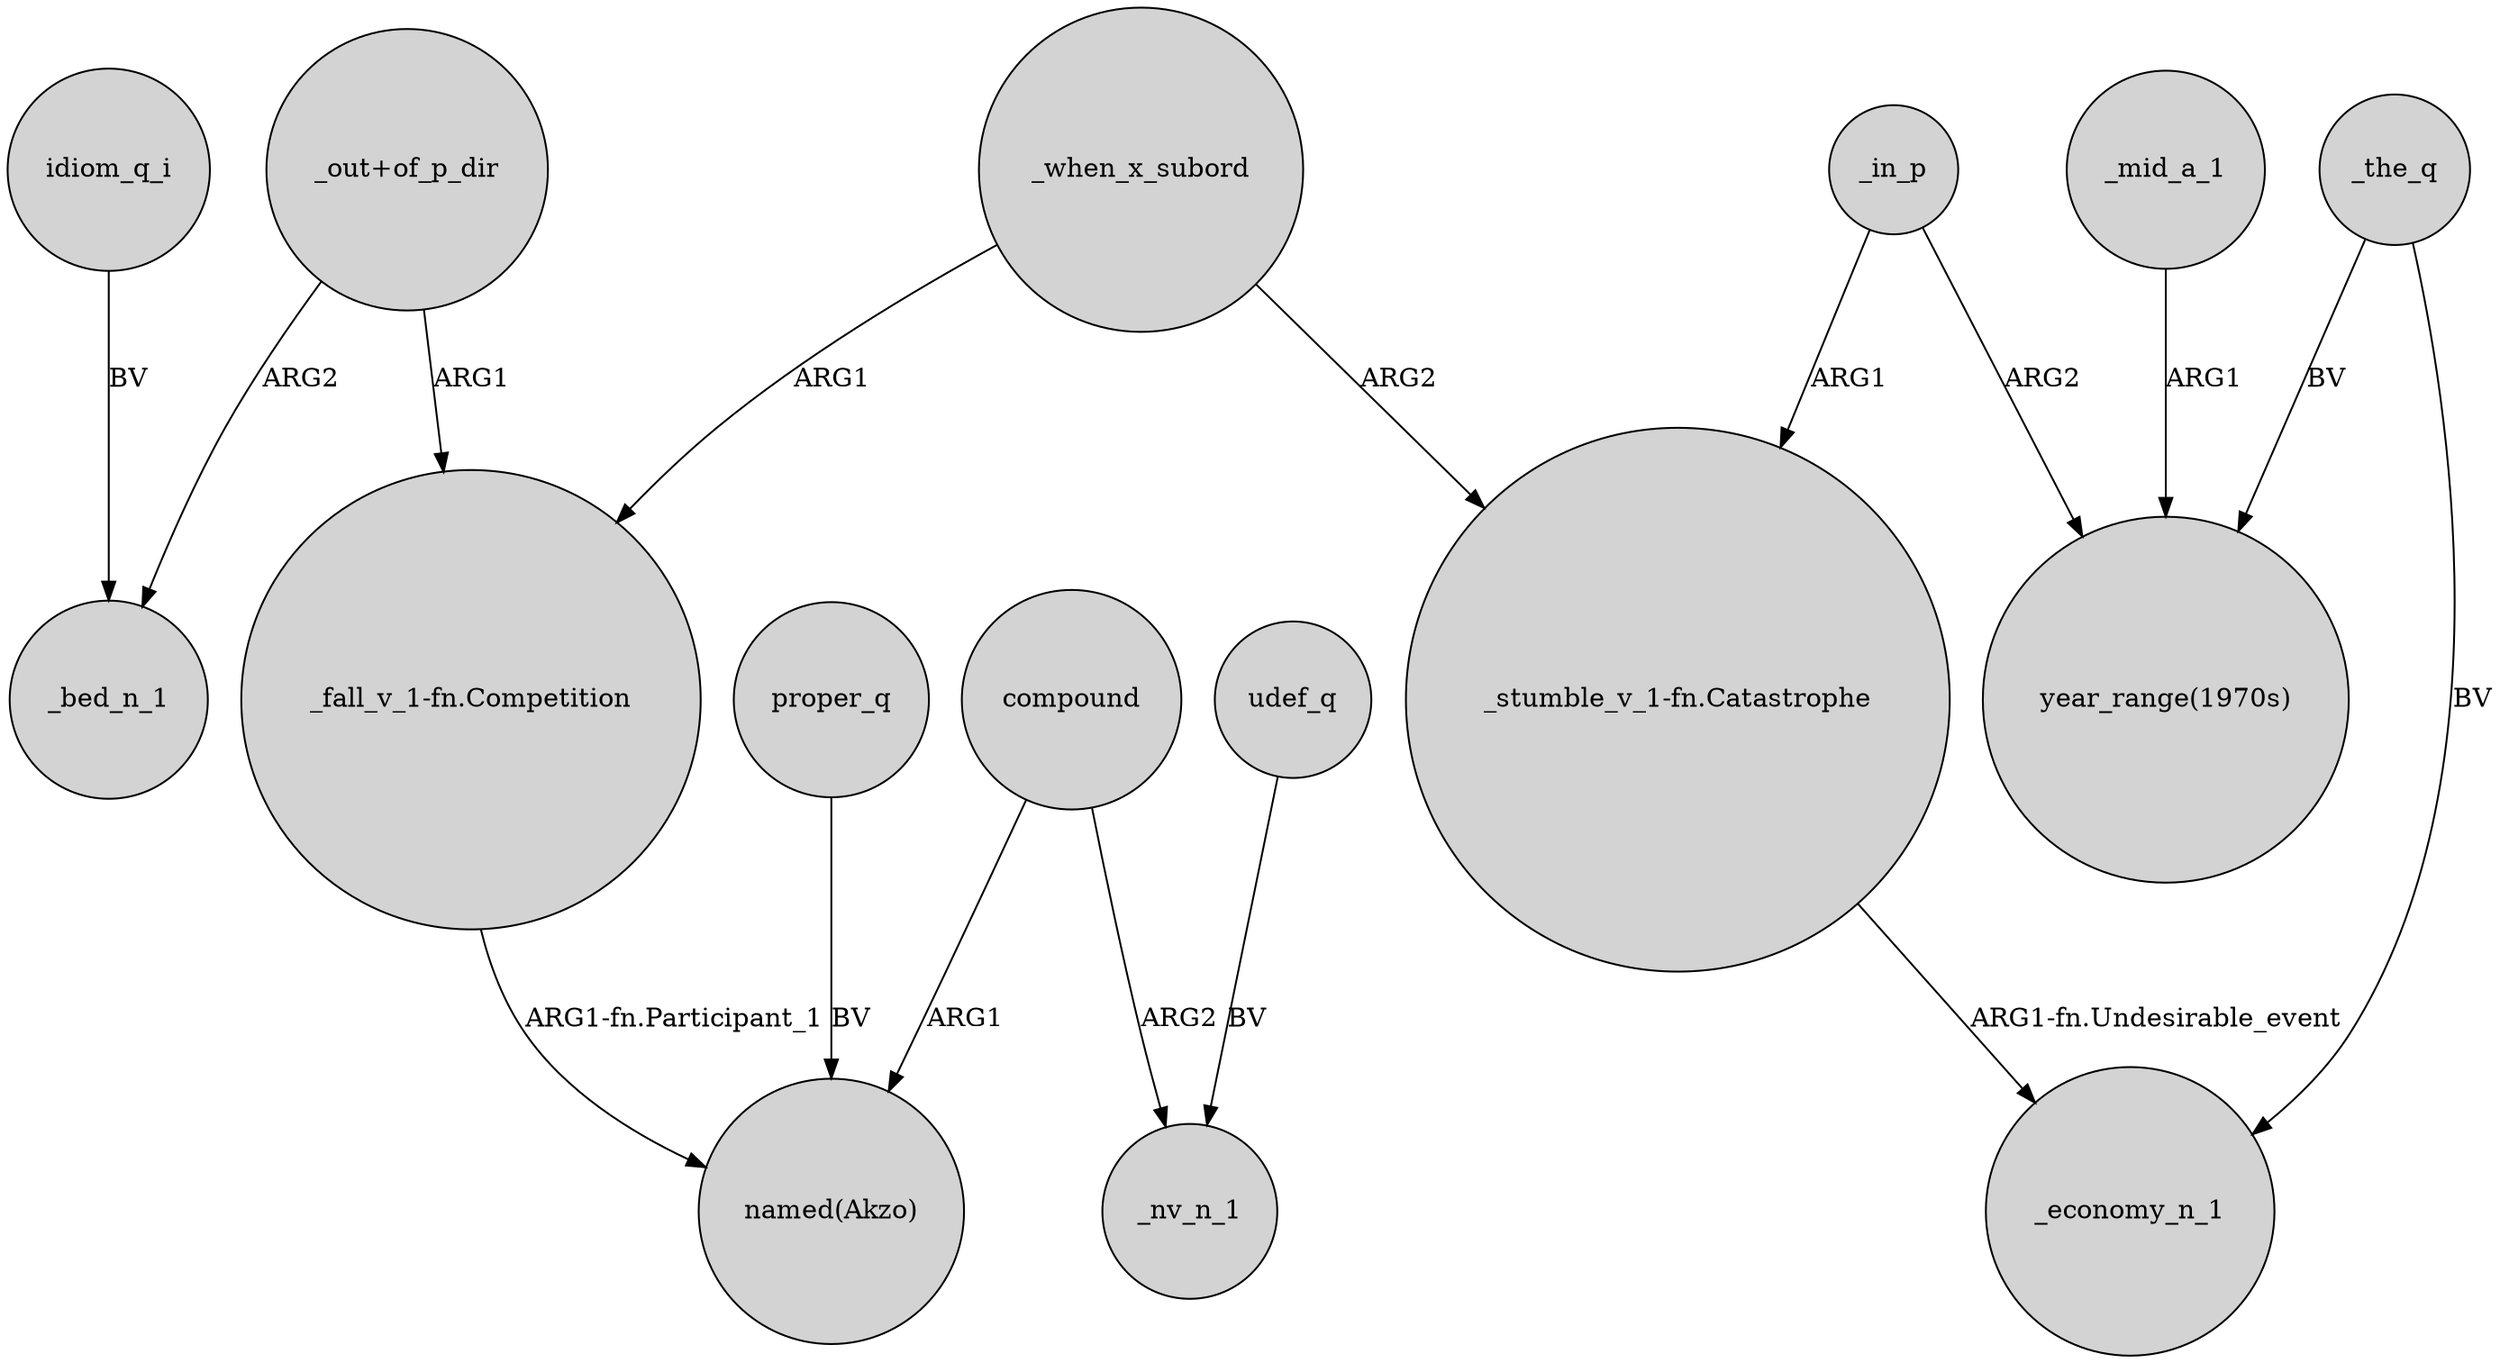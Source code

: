 digraph {
	node [shape=circle style=filled]
	proper_q -> "named(Akzo)" [label=BV]
	udef_q -> _nv_n_1 [label=BV]
	_when_x_subord -> "_fall_v_1-fn.Competition" [label=ARG1]
	compound -> "named(Akzo)" [label=ARG1]
	_mid_a_1 -> "year_range(1970s)" [label=ARG1]
	_the_q -> "year_range(1970s)" [label=BV]
	idiom_q_i -> _bed_n_1 [label=BV]
	"_out+of_p_dir" -> "_fall_v_1-fn.Competition" [label=ARG1]
	"_out+of_p_dir" -> _bed_n_1 [label=ARG2]
	_in_p -> "_stumble_v_1-fn.Catastrophe" [label=ARG1]
	"_fall_v_1-fn.Competition" -> "named(Akzo)" [label="ARG1-fn.Participant_1"]
	_in_p -> "year_range(1970s)" [label=ARG2]
	"_stumble_v_1-fn.Catastrophe" -> _economy_n_1 [label="ARG1-fn.Undesirable_event"]
	_when_x_subord -> "_stumble_v_1-fn.Catastrophe" [label=ARG2]
	_the_q -> _economy_n_1 [label=BV]
	compound -> _nv_n_1 [label=ARG2]
}
